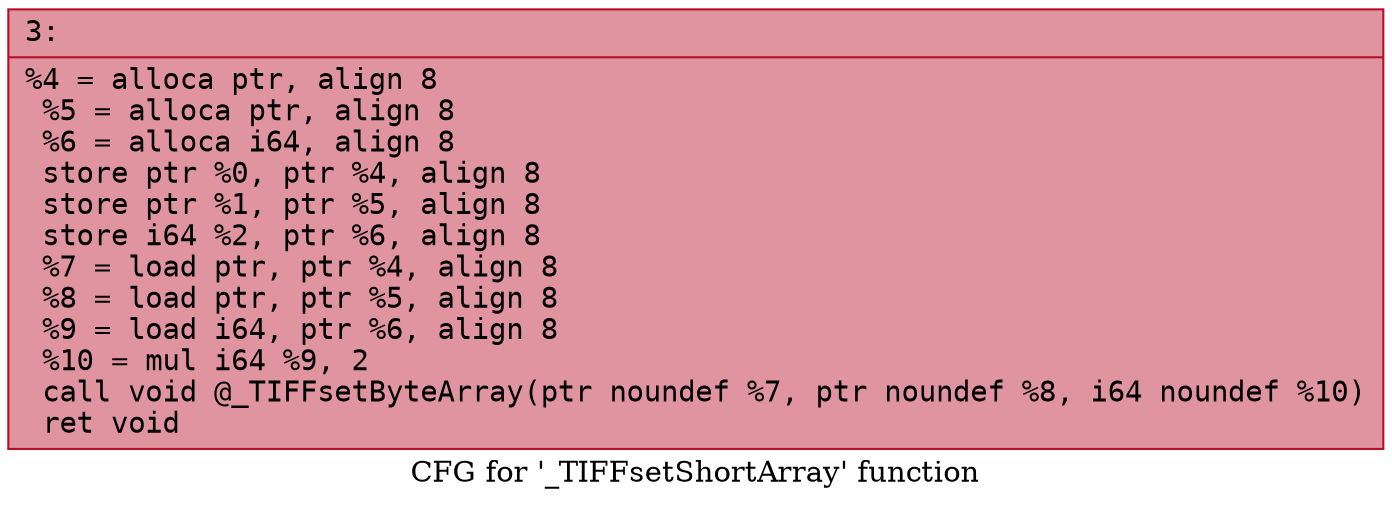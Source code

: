 digraph "CFG for '_TIFFsetShortArray' function" {
	label="CFG for '_TIFFsetShortArray' function";

	Node0x6000015d21c0 [shape=record,color="#b70d28ff", style=filled, fillcolor="#b70d2870" fontname="Courier",label="{3:\l|  %4 = alloca ptr, align 8\l  %5 = alloca ptr, align 8\l  %6 = alloca i64, align 8\l  store ptr %0, ptr %4, align 8\l  store ptr %1, ptr %5, align 8\l  store i64 %2, ptr %6, align 8\l  %7 = load ptr, ptr %4, align 8\l  %8 = load ptr, ptr %5, align 8\l  %9 = load i64, ptr %6, align 8\l  %10 = mul i64 %9, 2\l  call void @_TIFFsetByteArray(ptr noundef %7, ptr noundef %8, i64 noundef %10)\l  ret void\l}"];
}
